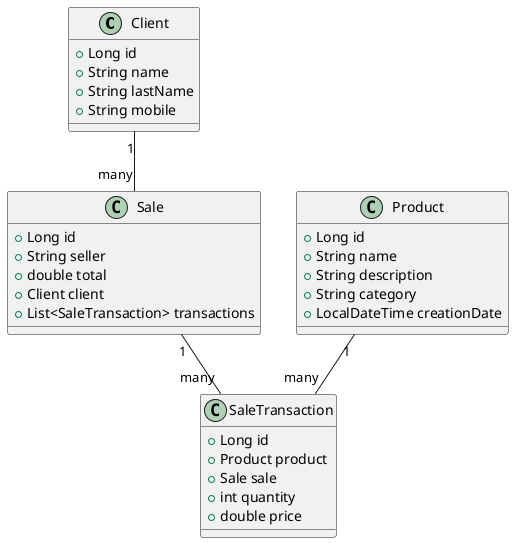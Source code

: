 @startuml

class Client {
  +Long id
  +String name
  +String lastName
  +String mobile
}

class Product {
  +Long id
  +String name
  +String description
  +String category
  +LocalDateTime creationDate
}

class Sale {
  +Long id
  +String seller
  +double total
  +Client client
  +List<SaleTransaction> transactions
}

class SaleTransaction {
  +Long id
  +Product product
  +Sale sale
  +int quantity
  +double price
}



Client "1" -- "many" Sale
Sale "1" -- "many" SaleTransaction
Product "1" -- "many" SaleTransaction

@enduml
